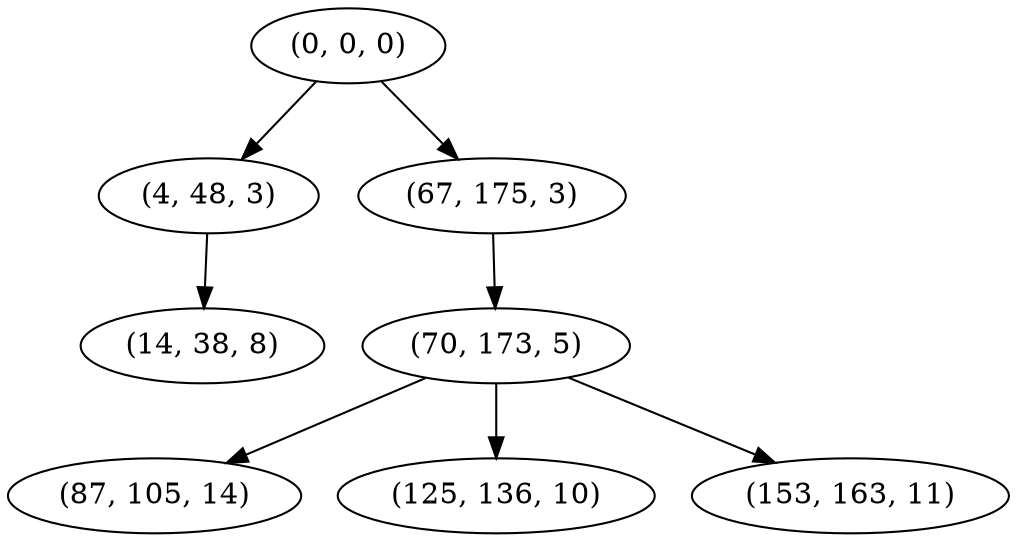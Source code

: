 digraph tree {
    "(0, 0, 0)";
    "(4, 48, 3)";
    "(14, 38, 8)";
    "(67, 175, 3)";
    "(70, 173, 5)";
    "(87, 105, 14)";
    "(125, 136, 10)";
    "(153, 163, 11)";
    "(0, 0, 0)" -> "(4, 48, 3)";
    "(0, 0, 0)" -> "(67, 175, 3)";
    "(4, 48, 3)" -> "(14, 38, 8)";
    "(67, 175, 3)" -> "(70, 173, 5)";
    "(70, 173, 5)" -> "(87, 105, 14)";
    "(70, 173, 5)" -> "(125, 136, 10)";
    "(70, 173, 5)" -> "(153, 163, 11)";
}
